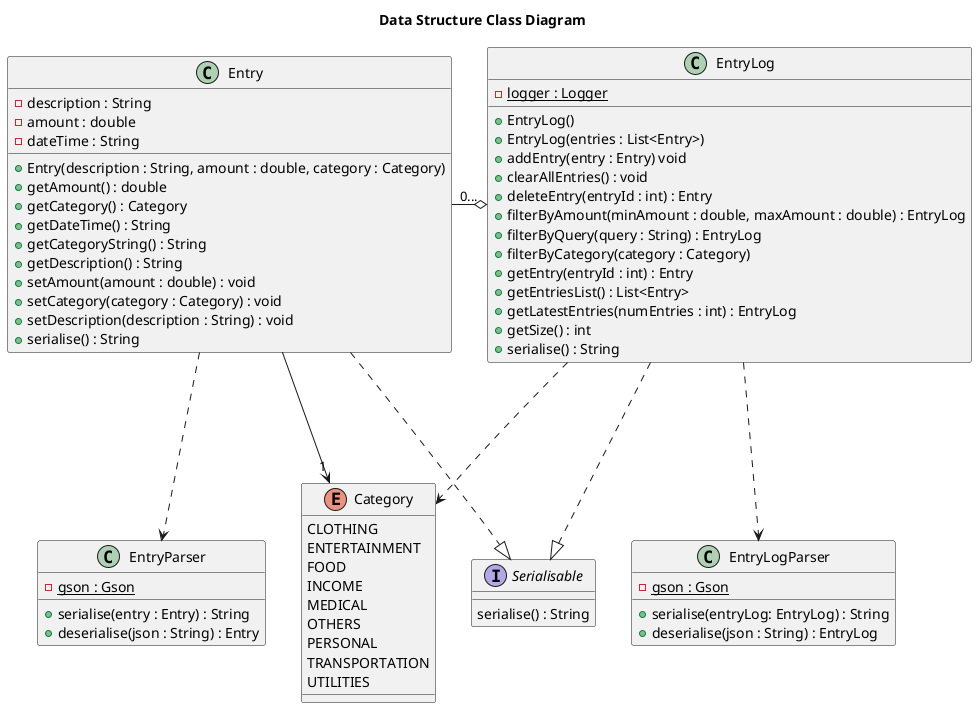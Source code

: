 @startuml
title Data Structure Class Diagram

class Entry
class EntryLog
class EntryParser
class EntryLogParser
enum Category
interface Serialisable

Entry ...|> Serialisable
Entry ---> "1" Category
Entry "0..." -o EntryLog
Entry ...> EntryParser
EntryLog ...|> Serialisable
EntryLog ...> Category
EntryLog ...> EntryLogParser


class Entry {
- description : String
- amount : double
- dateTime : String

+ Entry(description : String, amount : double, category : Category)
+ getAmount() : double
+ getCategory() : Category
+ getDateTime() : String
+ getCategoryString() : String
+ getDescription() : String
+ setAmount(amount : double) : void
+ setCategory(category : Category) : void
+ setDescription(description : String) : void
+ serialise() : String
}

class EntryLog {
- {static} logger : Logger

+ EntryLog()
+ EntryLog(entries : List<Entry>)
+ addEntry(entry : Entry) void
+ clearAllEntries() : void
+ deleteEntry(entryId : int) : Entry
+ filterByAmount(minAmount : double, maxAmount : double) : EntryLog
+ filterByQuery(query : String) : EntryLog
+ filterByCategory(category : Category)
+ getEntry(entryId : int) : Entry
+ getEntriesList() : List<Entry>
+ getLatestEntries(numEntries : int) : EntryLog
+ getSize() : int
+ serialise() : String
}

enum Category {
CLOTHING
ENTERTAINMENT
FOOD
INCOME
MEDICAL
OTHERS
PERSONAL
TRANSPORTATION
UTILITIES
}

interface Serialisable {
serialise() : String
}

class EntryParser {
- {static} gson : Gson
+ serialise(entry : Entry) : String
+ deserialise(json : String) : Entry
}

class EntryLogParser {
- {static} gson : Gson
+ serialise(entryLog: EntryLog) : String
+ deserialise(json : String) : EntryLog
}
@enduml